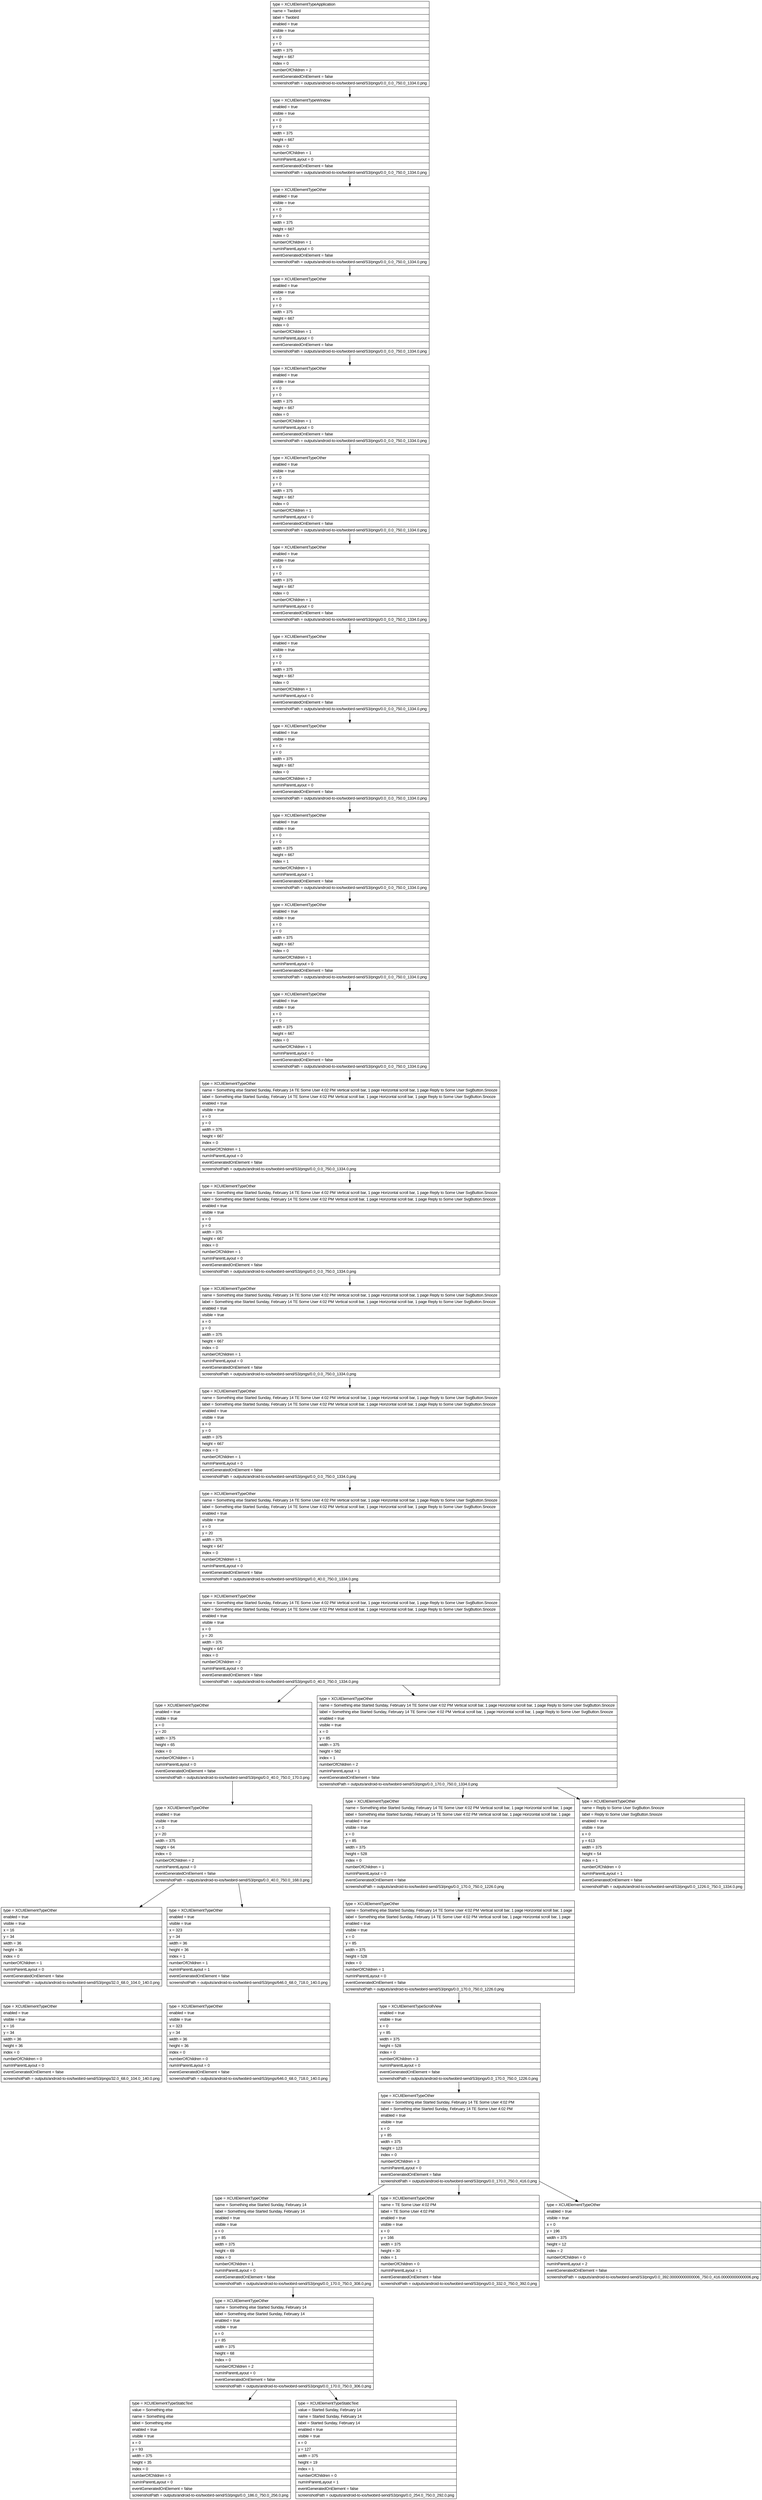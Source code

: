 digraph Layout {

	node [shape=record fontname=Arial];

	0	[label="{type = XCUIElementTypeApplication\l|name = Twobird\l|label = Twobird\l|enabled = true\l|visible = true\l|x = 0\l|y = 0\l|width = 375\l|height = 667\l|index = 0\l|numberOfChildren = 2\l|eventGeneratedOnElement = false \l|screenshotPath = outputs/android-to-ios/twobird-send/S3/pngs/0.0_0.0_750.0_1334.0.png\l}"]
	1	[label="{type = XCUIElementTypeWindow\l|enabled = true\l|visible = true\l|x = 0\l|y = 0\l|width = 375\l|height = 667\l|index = 0\l|numberOfChildren = 1\l|numInParentLayout = 0\l|eventGeneratedOnElement = false \l|screenshotPath = outputs/android-to-ios/twobird-send/S3/pngs/0.0_0.0_750.0_1334.0.png\l}"]
	2	[label="{type = XCUIElementTypeOther\l|enabled = true\l|visible = true\l|x = 0\l|y = 0\l|width = 375\l|height = 667\l|index = 0\l|numberOfChildren = 1\l|numInParentLayout = 0\l|eventGeneratedOnElement = false \l|screenshotPath = outputs/android-to-ios/twobird-send/S3/pngs/0.0_0.0_750.0_1334.0.png\l}"]
	3	[label="{type = XCUIElementTypeOther\l|enabled = true\l|visible = true\l|x = 0\l|y = 0\l|width = 375\l|height = 667\l|index = 0\l|numberOfChildren = 1\l|numInParentLayout = 0\l|eventGeneratedOnElement = false \l|screenshotPath = outputs/android-to-ios/twobird-send/S3/pngs/0.0_0.0_750.0_1334.0.png\l}"]
	4	[label="{type = XCUIElementTypeOther\l|enabled = true\l|visible = true\l|x = 0\l|y = 0\l|width = 375\l|height = 667\l|index = 0\l|numberOfChildren = 1\l|numInParentLayout = 0\l|eventGeneratedOnElement = false \l|screenshotPath = outputs/android-to-ios/twobird-send/S3/pngs/0.0_0.0_750.0_1334.0.png\l}"]
	5	[label="{type = XCUIElementTypeOther\l|enabled = true\l|visible = true\l|x = 0\l|y = 0\l|width = 375\l|height = 667\l|index = 0\l|numberOfChildren = 1\l|numInParentLayout = 0\l|eventGeneratedOnElement = false \l|screenshotPath = outputs/android-to-ios/twobird-send/S3/pngs/0.0_0.0_750.0_1334.0.png\l}"]
	6	[label="{type = XCUIElementTypeOther\l|enabled = true\l|visible = true\l|x = 0\l|y = 0\l|width = 375\l|height = 667\l|index = 0\l|numberOfChildren = 1\l|numInParentLayout = 0\l|eventGeneratedOnElement = false \l|screenshotPath = outputs/android-to-ios/twobird-send/S3/pngs/0.0_0.0_750.0_1334.0.png\l}"]
	7	[label="{type = XCUIElementTypeOther\l|enabled = true\l|visible = true\l|x = 0\l|y = 0\l|width = 375\l|height = 667\l|index = 0\l|numberOfChildren = 1\l|numInParentLayout = 0\l|eventGeneratedOnElement = false \l|screenshotPath = outputs/android-to-ios/twobird-send/S3/pngs/0.0_0.0_750.0_1334.0.png\l}"]
	8	[label="{type = XCUIElementTypeOther\l|enabled = true\l|visible = true\l|x = 0\l|y = 0\l|width = 375\l|height = 667\l|index = 0\l|numberOfChildren = 2\l|numInParentLayout = 0\l|eventGeneratedOnElement = false \l|screenshotPath = outputs/android-to-ios/twobird-send/S3/pngs/0.0_0.0_750.0_1334.0.png\l}"]
	9	[label="{type = XCUIElementTypeOther\l|enabled = true\l|visible = true\l|x = 0\l|y = 0\l|width = 375\l|height = 667\l|index = 1\l|numberOfChildren = 1\l|numInParentLayout = 1\l|eventGeneratedOnElement = false \l|screenshotPath = outputs/android-to-ios/twobird-send/S3/pngs/0.0_0.0_750.0_1334.0.png\l}"]
	10	[label="{type = XCUIElementTypeOther\l|enabled = true\l|visible = true\l|x = 0\l|y = 0\l|width = 375\l|height = 667\l|index = 0\l|numberOfChildren = 1\l|numInParentLayout = 0\l|eventGeneratedOnElement = false \l|screenshotPath = outputs/android-to-ios/twobird-send/S3/pngs/0.0_0.0_750.0_1334.0.png\l}"]
	11	[label="{type = XCUIElementTypeOther\l|enabled = true\l|visible = true\l|x = 0\l|y = 0\l|width = 375\l|height = 667\l|index = 0\l|numberOfChildren = 1\l|numInParentLayout = 0\l|eventGeneratedOnElement = false \l|screenshotPath = outputs/android-to-ios/twobird-send/S3/pngs/0.0_0.0_750.0_1334.0.png\l}"]
	12	[label="{type = XCUIElementTypeOther\l|name = Something else Started Sunday, February 14 TE Some User  4:02 PM Vertical scroll bar, 1 page Horizontal scroll bar, 1 page Reply to Some User SvgButton.Snooze\l|label = Something else Started Sunday, February 14 TE Some User  4:02 PM Vertical scroll bar, 1 page Horizontal scroll bar, 1 page Reply to Some User SvgButton.Snooze\l|enabled = true\l|visible = true\l|x = 0\l|y = 0\l|width = 375\l|height = 667\l|index = 0\l|numberOfChildren = 1\l|numInParentLayout = 0\l|eventGeneratedOnElement = false \l|screenshotPath = outputs/android-to-ios/twobird-send/S3/pngs/0.0_0.0_750.0_1334.0.png\l}"]
	13	[label="{type = XCUIElementTypeOther\l|name = Something else Started Sunday, February 14 TE Some User  4:02 PM Vertical scroll bar, 1 page Horizontal scroll bar, 1 page Reply to Some User SvgButton.Snooze\l|label = Something else Started Sunday, February 14 TE Some User  4:02 PM Vertical scroll bar, 1 page Horizontal scroll bar, 1 page Reply to Some User SvgButton.Snooze\l|enabled = true\l|visible = true\l|x = 0\l|y = 0\l|width = 375\l|height = 667\l|index = 0\l|numberOfChildren = 1\l|numInParentLayout = 0\l|eventGeneratedOnElement = false \l|screenshotPath = outputs/android-to-ios/twobird-send/S3/pngs/0.0_0.0_750.0_1334.0.png\l}"]
	14	[label="{type = XCUIElementTypeOther\l|name = Something else Started Sunday, February 14 TE Some User  4:02 PM Vertical scroll bar, 1 page Horizontal scroll bar, 1 page Reply to Some User SvgButton.Snooze\l|label = Something else Started Sunday, February 14 TE Some User  4:02 PM Vertical scroll bar, 1 page Horizontal scroll bar, 1 page Reply to Some User SvgButton.Snooze\l|enabled = true\l|visible = true\l|x = 0\l|y = 0\l|width = 375\l|height = 667\l|index = 0\l|numberOfChildren = 1\l|numInParentLayout = 0\l|eventGeneratedOnElement = false \l|screenshotPath = outputs/android-to-ios/twobird-send/S3/pngs/0.0_0.0_750.0_1334.0.png\l}"]
	15	[label="{type = XCUIElementTypeOther\l|name = Something else Started Sunday, February 14 TE Some User  4:02 PM Vertical scroll bar, 1 page Horizontal scroll bar, 1 page Reply to Some User SvgButton.Snooze\l|label = Something else Started Sunday, February 14 TE Some User  4:02 PM Vertical scroll bar, 1 page Horizontal scroll bar, 1 page Reply to Some User SvgButton.Snooze\l|enabled = true\l|visible = true\l|x = 0\l|y = 0\l|width = 375\l|height = 667\l|index = 0\l|numberOfChildren = 1\l|numInParentLayout = 0\l|eventGeneratedOnElement = false \l|screenshotPath = outputs/android-to-ios/twobird-send/S3/pngs/0.0_0.0_750.0_1334.0.png\l}"]
	16	[label="{type = XCUIElementTypeOther\l|name = Something else Started Sunday, February 14 TE Some User  4:02 PM Vertical scroll bar, 1 page Horizontal scroll bar, 1 page Reply to Some User SvgButton.Snooze\l|label = Something else Started Sunday, February 14 TE Some User  4:02 PM Vertical scroll bar, 1 page Horizontal scroll bar, 1 page Reply to Some User SvgButton.Snooze\l|enabled = true\l|visible = true\l|x = 0\l|y = 20\l|width = 375\l|height = 647\l|index = 0\l|numberOfChildren = 1\l|numInParentLayout = 0\l|eventGeneratedOnElement = false \l|screenshotPath = outputs/android-to-ios/twobird-send/S3/pngs/0.0_40.0_750.0_1334.0.png\l}"]
	17	[label="{type = XCUIElementTypeOther\l|name = Something else Started Sunday, February 14 TE Some User  4:02 PM Vertical scroll bar, 1 page Horizontal scroll bar, 1 page Reply to Some User SvgButton.Snooze\l|label = Something else Started Sunday, February 14 TE Some User  4:02 PM Vertical scroll bar, 1 page Horizontal scroll bar, 1 page Reply to Some User SvgButton.Snooze\l|enabled = true\l|visible = true\l|x = 0\l|y = 20\l|width = 375\l|height = 647\l|index = 0\l|numberOfChildren = 2\l|numInParentLayout = 0\l|eventGeneratedOnElement = false \l|screenshotPath = outputs/android-to-ios/twobird-send/S3/pngs/0.0_40.0_750.0_1334.0.png\l}"]
	18	[label="{type = XCUIElementTypeOther\l|enabled = true\l|visible = true\l|x = 0\l|y = 20\l|width = 375\l|height = 65\l|index = 0\l|numberOfChildren = 1\l|numInParentLayout = 0\l|eventGeneratedOnElement = false \l|screenshotPath = outputs/android-to-ios/twobird-send/S3/pngs/0.0_40.0_750.0_170.0.png\l}"]
	19	[label="{type = XCUIElementTypeOther\l|name = Something else Started Sunday, February 14 TE Some User  4:02 PM Vertical scroll bar, 1 page Horizontal scroll bar, 1 page Reply to Some User SvgButton.Snooze\l|label = Something else Started Sunday, February 14 TE Some User  4:02 PM Vertical scroll bar, 1 page Horizontal scroll bar, 1 page Reply to Some User SvgButton.Snooze\l|enabled = true\l|visible = true\l|x = 0\l|y = 85\l|width = 375\l|height = 582\l|index = 1\l|numberOfChildren = 2\l|numInParentLayout = 1\l|eventGeneratedOnElement = false \l|screenshotPath = outputs/android-to-ios/twobird-send/S3/pngs/0.0_170.0_750.0_1334.0.png\l}"]
	20	[label="{type = XCUIElementTypeOther\l|enabled = true\l|visible = true\l|x = 0\l|y = 20\l|width = 375\l|height = 64\l|index = 0\l|numberOfChildren = 2\l|numInParentLayout = 0\l|eventGeneratedOnElement = false \l|screenshotPath = outputs/android-to-ios/twobird-send/S3/pngs/0.0_40.0_750.0_168.0.png\l}"]
	21	[label="{type = XCUIElementTypeOther\l|name = Something else Started Sunday, February 14 TE Some User  4:02 PM Vertical scroll bar, 1 page Horizontal scroll bar, 1 page\l|label = Something else Started Sunday, February 14 TE Some User  4:02 PM Vertical scroll bar, 1 page Horizontal scroll bar, 1 page\l|enabled = true\l|visible = true\l|x = 0\l|y = 85\l|width = 375\l|height = 528\l|index = 0\l|numberOfChildren = 1\l|numInParentLayout = 0\l|eventGeneratedOnElement = false \l|screenshotPath = outputs/android-to-ios/twobird-send/S3/pngs/0.0_170.0_750.0_1226.0.png\l}"]
	22	[label="{type = XCUIElementTypeOther\l|name = Reply to Some User SvgButton.Snooze\l|label = Reply to Some User SvgButton.Snooze\l|enabled = true\l|visible = true\l|x = 0\l|y = 613\l|width = 375\l|height = 54\l|index = 1\l|numberOfChildren = 0\l|numInParentLayout = 1\l|eventGeneratedOnElement = false \l|screenshotPath = outputs/android-to-ios/twobird-send/S3/pngs/0.0_1226.0_750.0_1334.0.png\l}"]
	23	[label="{type = XCUIElementTypeOther\l|enabled = true\l|visible = true\l|x = 16\l|y = 34\l|width = 36\l|height = 36\l|index = 0\l|numberOfChildren = 1\l|numInParentLayout = 0\l|eventGeneratedOnElement = false \l|screenshotPath = outputs/android-to-ios/twobird-send/S3/pngs/32.0_68.0_104.0_140.0.png\l}"]
	24	[label="{type = XCUIElementTypeOther\l|enabled = true\l|visible = true\l|x = 323\l|y = 34\l|width = 36\l|height = 36\l|index = 1\l|numberOfChildren = 1\l|numInParentLayout = 1\l|eventGeneratedOnElement = false \l|screenshotPath = outputs/android-to-ios/twobird-send/S3/pngs/646.0_68.0_718.0_140.0.png\l}"]
	25	[label="{type = XCUIElementTypeOther\l|name = Something else Started Sunday, February 14 TE Some User  4:02 PM Vertical scroll bar, 1 page Horizontal scroll bar, 1 page\l|label = Something else Started Sunday, February 14 TE Some User  4:02 PM Vertical scroll bar, 1 page Horizontal scroll bar, 1 page\l|enabled = true\l|visible = true\l|x = 0\l|y = 85\l|width = 375\l|height = 528\l|index = 0\l|numberOfChildren = 1\l|numInParentLayout = 0\l|eventGeneratedOnElement = false \l|screenshotPath = outputs/android-to-ios/twobird-send/S3/pngs/0.0_170.0_750.0_1226.0.png\l}"]
	26	[label="{type = XCUIElementTypeOther\l|enabled = true\l|visible = true\l|x = 16\l|y = 34\l|width = 36\l|height = 36\l|index = 0\l|numberOfChildren = 0\l|numInParentLayout = 0\l|eventGeneratedOnElement = false \l|screenshotPath = outputs/android-to-ios/twobird-send/S3/pngs/32.0_68.0_104.0_140.0.png\l}"]
	27	[label="{type = XCUIElementTypeOther\l|enabled = true\l|visible = true\l|x = 323\l|y = 34\l|width = 36\l|height = 36\l|index = 0\l|numberOfChildren = 0\l|numInParentLayout = 0\l|eventGeneratedOnElement = false \l|screenshotPath = outputs/android-to-ios/twobird-send/S3/pngs/646.0_68.0_718.0_140.0.png\l}"]
	28	[label="{type = XCUIElementTypeScrollView\l|enabled = true\l|visible = true\l|x = 0\l|y = 85\l|width = 375\l|height = 528\l|index = 0\l|numberOfChildren = 3\l|numInParentLayout = 0\l|eventGeneratedOnElement = false \l|screenshotPath = outputs/android-to-ios/twobird-send/S3/pngs/0.0_170.0_750.0_1226.0.png\l}"]
	29	[label="{type = XCUIElementTypeOther\l|name = Something else Started Sunday, February 14 TE Some User  4:02 PM\l|label = Something else Started Sunday, February 14 TE Some User  4:02 PM\l|enabled = true\l|visible = true\l|x = 0\l|y = 85\l|width = 375\l|height = 123\l|index = 0\l|numberOfChildren = 3\l|numInParentLayout = 0\l|eventGeneratedOnElement = false \l|screenshotPath = outputs/android-to-ios/twobird-send/S3/pngs/0.0_170.0_750.0_416.0.png\l}"]
	30	[label="{type = XCUIElementTypeOther\l|name = Something else Started Sunday, February 14\l|label = Something else Started Sunday, February 14\l|enabled = true\l|visible = true\l|x = 0\l|y = 85\l|width = 375\l|height = 69\l|index = 0\l|numberOfChildren = 1\l|numInParentLayout = 0\l|eventGeneratedOnElement = false \l|screenshotPath = outputs/android-to-ios/twobird-send/S3/pngs/0.0_170.0_750.0_308.0.png\l}"]
	31	[label="{type = XCUIElementTypeOther\l|name = TE Some User  4:02 PM\l|label = TE Some User  4:02 PM\l|enabled = true\l|visible = true\l|x = 0\l|y = 166\l|width = 375\l|height = 30\l|index = 1\l|numberOfChildren = 0\l|numInParentLayout = 1\l|eventGeneratedOnElement = false \l|screenshotPath = outputs/android-to-ios/twobird-send/S3/pngs/0.0_332.0_750.0_392.0.png\l}"]
	32	[label="{type = XCUIElementTypeOther\l|enabled = true\l|visible = true\l|x = 0\l|y = 196\l|width = 375\l|height = 12\l|index = 2\l|numberOfChildren = 0\l|numInParentLayout = 2\l|eventGeneratedOnElement = false \l|screenshotPath = outputs/android-to-ios/twobird-send/S3/pngs/0.0_392.00000000000006_750.0_416.00000000000006.png\l}"]
	33	[label="{type = XCUIElementTypeOther\l|name = Something else Started Sunday, February 14\l|label = Something else Started Sunday, February 14\l|enabled = true\l|visible = true\l|x = 0\l|y = 85\l|width = 375\l|height = 68\l|index = 0\l|numberOfChildren = 2\l|numInParentLayout = 0\l|eventGeneratedOnElement = false \l|screenshotPath = outputs/android-to-ios/twobird-send/S3/pngs/0.0_170.0_750.0_306.0.png\l}"]
	34	[label="{type = XCUIElementTypeStaticText\l|value = Something else\l|name = Something else\l|label = Something else\l|enabled = true\l|visible = true\l|x = 0\l|y = 93\l|width = 375\l|height = 35\l|index = 0\l|numberOfChildren = 0\l|numInParentLayout = 0\l|eventGeneratedOnElement = false \l|screenshotPath = outputs/android-to-ios/twobird-send/S3/pngs/0.0_186.0_750.0_256.0.png\l}"]
	35	[label="{type = XCUIElementTypeStaticText\l|value = Started Sunday, February 14\l|name = Started Sunday, February 14\l|label = Started Sunday, February 14\l|enabled = true\l|visible = true\l|x = 0\l|y = 127\l|width = 375\l|height = 19\l|index = 1\l|numberOfChildren = 0\l|numInParentLayout = 1\l|eventGeneratedOnElement = false \l|screenshotPath = outputs/android-to-ios/twobird-send/S3/pngs/0.0_254.0_750.0_292.0.png\l}"]


	0 -> 1
	1 -> 2
	2 -> 3
	3 -> 4
	4 -> 5
	5 -> 6
	6 -> 7
	7 -> 8
	8 -> 9
	9 -> 10
	10 -> 11
	11 -> 12
	12 -> 13
	13 -> 14
	14 -> 15
	15 -> 16
	16 -> 17
	17 -> 18
	17 -> 19
	18 -> 20
	19 -> 21
	19 -> 22
	20 -> 23
	20 -> 24
	21 -> 25
	23 -> 26
	24 -> 27
	25 -> 28
	28 -> 29
	29 -> 30
	29 -> 31
	29 -> 32
	30 -> 33
	33 -> 34
	33 -> 35


}